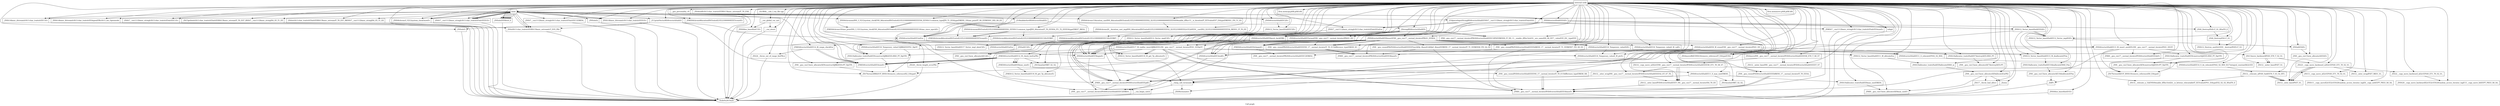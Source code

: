 digraph "Call graph" {
	label="Call graph";

	Node0x2610450 [shape=record,label="{external node}"];
	Node0x2610450 -> Node0x2611630;
	Node0x2610450 -> Node0x26142f0;
	Node0x2610450 -> Node0x2612d60;
	Node0x2610450 -> Node0x2615db0;
	Node0x2610450 -> Node0x2616680;
	Node0x2610450 -> Node0x2628c50;
	Node0x2610450 -> Node0x2616f70;
	Node0x2610450 -> Node0x2617970;
	Node0x2610450 -> Node0x2622490;
	Node0x2610450 -> Node0x261d640;
	Node0x2610450 -> Node0x2620db0;
	Node0x2610450 -> Node0x261e450;
	Node0x2610450 -> Node0x261d820;
	Node0x2610450 -> Node0x2609cb0;
	Node0x2610450 -> Node0x2621710;
	Node0x2610450 -> Node0x2631490;
	Node0x2610450 -> Node0x2631bc0;
	Node0x2610450 -> Node0x2632ca0;
	Node0x2610450 -> Node0x26334a0;
	Node0x2610450 -> Node0x2632ee0;
	Node0x2610450 -> Node0x2635520;
	Node0x2610450 -> Node0x2635a80;
	Node0x2610450 -> Node0x2636310;
	Node0x2610450 -> Node0x2643600;
	Node0x2610450 -> Node0x2635cc0;
	Node0x2610450 -> Node0x2637820;
	Node0x2610450 -> Node0x2638580;
	Node0x2610450 -> Node0x2637ce0;
	Node0x2610450 -> Node0x2645bf0;
	Node0x2610450 -> Node0x26388c0;
	Node0x2610450 -> Node0x263eac0;
	Node0x2610450 -> Node0x2639970;
	Node0x2610450 -> Node0x263b600;
	Node0x2610450 -> Node0x263dcc0;
	Node0x2610450 -> Node0x263ebc0;
	Node0x2610450 -> Node0x263fb40;
	Node0x2610450 -> Node0x263feb0;
	Node0x2610450 -> Node0x2641950;
	Node0x2610450 -> Node0x2641fc0;
	Node0x2610450 -> Node0x2647700;
	Node0x2610450 -> Node0x26514d0;
	Node0x2610450 -> Node0x25e83f0;
	Node0x2610450 -> Node0x260c870;
	Node0x2610450 -> Node0x25e8420;
	Node0x2610450 -> Node0x2651200;
	Node0x2610450 -> Node0x25eb550;
	Node0x2610450 -> Node0x2610dc0;
	Node0x2610450 -> Node0x260f810;
	Node0x2610450 -> Node0x260f840;
	Node0x2610450 -> Node0x26417b0;
	Node0x2610450 -> Node0x2618c40;
	Node0x2610450 -> Node0x2618a60;
	Node0x2610450 -> Node0x2619210;
	Node0x2610450 -> Node0x261a5d0;
	Node0x2610450 -> Node0x261a810;
	Node0x2610450 -> Node0x2610df0;
	Node0x2610450 -> Node0x2618c70;
	Node0x2610450 -> Node0x261b6f0;
	Node0x2610450 -> Node0x261b720;
	Node0x2610450 -> Node0x2629030;
	Node0x2610450 -> Node0x26298a0;
	Node0x2610450 -> Node0x263e9a0;
	Node0x2610450 -> Node0x26290a0;
	Node0x2610450 -> Node0x263a9c0;
	Node0x2610450 -> Node0x263a9f0;
	Node0x2610450 -> Node0x263c560;
	Node0x2610450 -> Node0x2652250;
	Node0x2610450 -> Node0x2650920;
	Node0x2610450 -> Node0x264f060;
	Node0x2610450 -> Node0x264f100;
	Node0x2610450 -> Node0x2651470;
	Node0x2610450 -> Node0x2612780;
	Node0x2610450 -> Node0x261b450;
	Node0x2610450 -> Node0x264f090;
	Node0x2610450 -> Node0x263c590;
	Node0x2610450 -> Node0x261b4f0;
	Node0x2610450 -> Node0x261d5d0;
	Node0x2610450 -> Node0x261d560;
	Node0x2610450 -> Node0x263cdd0;
	Node0x2610450 -> Node0x263dc20;
	Node0x2610450 -> Node0x2640ef0;
	Node0x2610450 -> Node0x2640ec0;
	Node0x2610450 -> Node0x2647550;
	Node0x2610450 -> Node0x26404f0;
	Node0x2610450 -> Node0x26475c0;
	Node0x2610450 -> Node0x2650580;
	Node0x2610450 -> Node0x26276f0;
	Node0x2610450 -> Node0x2621d10;
	Node0x2610450 -> Node0x2623290;
	Node0x2610450 -> Node0x2651120;
	Node0x2610450 -> Node0x2627300;
	Node0x2610450 -> Node0x2621f50;
	Node0x2610450 -> Node0x2626e60;
	Node0x2610450 -> Node0x25e8530;
	Node0x2610450 -> Node0x25e85e0;
	Node0x2610450 -> Node0x264ec00;
	Node0x2610450 -> Node0x2651030;
	Node0x2610450 -> Node0x2651000;
	Node0x2610450 -> Node0x264f6c0;
	Node0x2610450 -> Node0x26132c0;
	Node0x2610450 -> Node0x2613290;
	Node0x2610450 -> Node0x262a730;
	Node0x2610450 -> Node0x25e8250;
	Node0x2610450 -> Node0x264ec70;
	Node0x2610450 -> Node0x2650f60;
	Node0x2610450 -> Node0x262af30;
	Node0x2610450 -> Node0x262a4e0;
	Node0x2610450 -> Node0x262b9e0;
	Node0x2610450 -> Node0x262ecc0;
	Node0x2610450 -> Node0x2633cd0;
	Node0x2610450 -> Node0x262d280;
	Node0x2610450 -> Node0x262fdf0;
	Node0x2610450 -> Node0x2650480;
	Node0x2610450 -> Node0x25f6db0;
	Node0x2610450 -> Node0x26504b0;
	Node0x2610450 -> Node0x25ba2d0;
	Node0x2610450 -> Node0x2652f20;
	Node0x2610450 -> Node0x25ba300;
	Node0x2610450 -> Node0x25ed730;
	Node0x2610450 -> Node0x2652f80;
	Node0x2610450 -> Node0x2652920;
	Node0x2610450 -> Node0x25ed820;
	Node0x2610450 -> Node0x2652aa0;
	Node0x2610450 -> Node0x2650d50;
	Node0x2610450 -> Node0x2643140;
	Node0x2610450 -> Node0x2652b40;
	Node0x2610450 -> Node0x264cf00;
	Node0x2610450 -> Node0x264cf70;
	Node0x2610450 -> Node0x264d050;
	Node0x2610450 -> Node0x264d0f0;
	Node0x2610450 -> Node0x264d150;
	Node0x264d150 [shape=record,label="{_GLOBAL__sub_I_toy_file.cpp}"];
	Node0x264d150 -> Node0x2611070;
	Node0x2611070 [shape=record,label="{__cxx_global_var_init}"];
	Node0x2611070 -> Node0x2611630;
	Node0x2611070 -> Node0x2612d60;
	Node0x2611630 [shape=record,label="{_ZNSt8ios_base4InitC1Ev}"];
	Node0x2611630 -> Node0x2610a20;
	Node0x26142f0 [shape=record,label="{_ZNSt8ios_base4InitD1Ev}"];
	Node0x26142f0 -> Node0x2610a20;
	Node0x2612d60 [shape=record,label="{__cxa_atexit}"];
	Node0x2612d60 -> Node0x2610a20;
	Node0x2615db0 [shape=record,label="{_Z16parseInputStringRSt6vectorIiSaIiEENSt7__cxx1112basic_stringIcSt11char_traitsIcESaIcEEE}"];
	Node0x2615db0 -> Node0x2616680;
	Node0x2615db0 -> Node0x2616f70;
	Node0x2615db0 -> Node0x2628c50;
	Node0x2615db0 -> Node0x2616f70;
	Node0x2615db0 -> Node0x2617970;
	Node0x2615db0 -> Node0x2617970;
	Node0x2628c50 [shape=record,label="{isdigit}"];
	Node0x2628c50 -> Node0x2610a20;
	Node0x2616680 [shape=record,label="{_ZNKSt7__cxx1112basic_stringIcSt11char_traitsIcESaIcEE4sizeEv}"];
	Node0x2616680 -> Node0x2610a20;
	Node0x2616f70 [shape=record,label="{_ZNSt7__cxx1112basic_stringIcSt11char_traitsIcESaIcEEixEm}"];
	Node0x2616f70 -> Node0x2610a20;
	Node0x2617970 [shape=record,label="{_ZNSt6vectorIiSaIiEE9push_backERKi}"];
	Node0x2617970 -> Node0x2618a60;
	Node0x2617970 -> Node0x261a5d0;
	Node0x2617970 -> Node0x2619210;
	Node0x2638580 [shape=record,label="{_ZStlsIcSt11char_traitsIcESaIcEERSt13basic_ostreamIT_T0_ES7_RKNSt7__cxx1112basic_stringIS4_S5_T1_EE}"];
	Node0x2638580 -> Node0x2610a20;
	Node0x26388c0 [shape=record,label="{_ZNSt6vectorIiSaIiEEC2Ev}"];
	Node0x26388c0 -> Node0x2647700;
	Node0x263eac0 [shape=record,label="{_ZNSt6chrono3_V212system_clock3nowEv}"];
	Node0x263eac0 -> Node0x2610a20;
	Node0x2618a60 [shape=record,label="{_ZNSt16allocator_traitsISaIiEE9constructIiJRKiEEEvRS0_PT_DpOT0_}"];
	Node0x2618a60 -> Node0x2610df0;
	Node0x2618a60 -> Node0x261a810;
	Node0x261a5d0 [shape=record,label="{_ZNSt6vectorIiSaIiEE3endEv}"];
	Node0x261a5d0 -> Node0x26276f0;
	Node0x2619210 [shape=record,label="{_ZNSt6vectorIiSaIiEE17_M_realloc_insertIJRKiEEEvN9__gnu_cxx17__normal_iteratorIPiS1_EEDpOT_}"];
	Node0x2619210 -> Node0x2618c70;
	Node0x2619210 -> Node0x261e450;
	Node0x2619210 -> Node0x261b6f0;
	Node0x2619210 -> Node0x261b720;
	Node0x2619210 -> Node0x2610df0;
	Node0x2619210 -> Node0x2618a60;
	Node0x2619210 -> Node0x26298a0;
	Node0x2619210 -> Node0x263e9a0;
	Node0x2619210 -> Node0x2629030;
	Node0x2619210 -> Node0x26298a0;
	Node0x2619210 -> Node0x263e9a0;
	Node0x2619210 -> Node0x2629030;
	Node0x2619210 -> Node0x26290a0;
	Node0x2622490 [shape=record,label="{_Z4swapRSt6vectorIiSaIiEEi}"];
	Node0x2622490 -> Node0x261d640;
	Node0x2622490 -> Node0x261e450;
	Node0x2622490 -> Node0x261d820;
	Node0x2622490 -> Node0x261d820;
	Node0x2622490 -> Node0x2609cb0;
	Node0x2622490 -> Node0x2620db0;
	Node0x2622490 -> Node0x261e450;
	Node0x2622490 -> Node0x261d820;
	Node0x2622490 -> Node0x2609cb0;
	Node0x2622490 -> Node0x2621710;
	Node0x261d640 [shape=record,label="{_ZNSt6vectorIiSaIiEE2atEm}"];
	Node0x261d640 -> Node0x2621d10;
	Node0x261d640 -> Node0x2623290;
	Node0x261e450 [shape=record,label="{_ZNSt6vectorIiSaIiEE5beginEv}"];
	Node0x261e450 -> Node0x26276f0;
	Node0x261d820 [shape=record,label="{_ZNK9__gnu_cxx17__normal_iteratorIPiSt6vectorIiSaIiEEEplEl}"];
	Node0x261d820 -> Node0x26276f0;
	Node0x2609cb0 [shape=record,label="{_ZN9__gnu_cxx17__normal_iteratorIPKiSt6vectorIiSaIiEEEC2IPiEERKNS0_IT_NS_11__enable_ifIXsr3std10__are_sameIS9_S8_EE7__valueES5_E6__typeEEE}"];
	Node0x2609cb0 -> Node0x26298a0;
	Node0x2620db0 [shape=record,label="{_ZNSt6vectorIiSaIiEE5eraseEN9__gnu_cxx17__normal_iteratorIPKiS1_EE}"];
	Node0x2620db0 -> Node0x261e450;
	Node0x2620db0 -> Node0x2626e60;
	Node0x2620db0 -> Node0x2621f50;
	Node0x2620db0 -> Node0x261d820;
	Node0x2620db0 -> Node0x2627300;
	Node0x2621710 [shape=record,label="{_ZNSt6vectorIiSaIiEE6insertEN9__gnu_cxx17__normal_iteratorIPKiS1_EERS4_}"];
	Node0x2621710 -> Node0x261e450;
	Node0x2621710 -> Node0x262af30;
	Node0x2621710 -> Node0x261a5d0;
	Node0x2621710 -> Node0x262a4e0;
	Node0x2621710 -> Node0x2618a60;
	Node0x2621710 -> Node0x261e450;
	Node0x2621710 -> Node0x2626e60;
	Node0x2621710 -> Node0x2621f50;
	Node0x2621710 -> Node0x261d820;
	Node0x2621710 -> Node0x262b9e0;
	Node0x2621710 -> Node0x262d280;
	Node0x2621710 -> Node0x2633cd0;
	Node0x2621710 -> Node0x262ecc0;
	Node0x2621710 -> Node0x262fdf0;
	Node0x2621710 -> Node0x262fdf0;
	Node0x2621710 -> Node0x261e450;
	Node0x2621710 -> Node0x2626e60;
	Node0x2621710 -> Node0x2621f50;
	Node0x2621710 -> Node0x261d820;
	Node0x2621710 -> Node0x2619210;
	Node0x2621710 -> Node0x26276f0;
	Node0x2621d10 [shape=record,label="{_ZNKSt6vectorIiSaIiEE14_M_range_checkEm}"];
	Node0x2621d10 -> Node0x2632ca0;
	Node0x2621d10 -> Node0x2632ca0;
	Node0x2621d10 -> Node0x2651120;
	Node0x2623290 [shape=record,label="{_ZNSt6vectorIiSaIiEEixEm}"];
	Node0x2627300 [shape=record,label="{_ZNSt6vectorIiSaIiEE8_M_eraseEN9__gnu_cxx17__normal_iteratorIPiS1_EE}"];
	Node0x2627300 -> Node0x261d820;
	Node0x2627300 -> Node0x261a5d0;
	Node0x2627300 -> Node0x25e8530;
	Node0x2627300 -> Node0x261d820;
	Node0x2627300 -> Node0x261a5d0;
	Node0x2627300 -> Node0x25e85e0;
	Node0x2627300 -> Node0x264ec00;
	Node0x2626e60 [shape=record,label="{_ZNKSt6vectorIiSaIiEE6cbeginEv}"];
	Node0x2626e60 -> Node0x2650f60;
	Node0x2621f50 [shape=record,label="{_ZN9__gnu_cxxmiIPKiSt6vectorIiSaIiEEEENS_17__normal_iteratorIT_T0_E15difference_typeERKS9_SC_}"];
	Node0x2621f50 -> Node0x264ec70;
	Node0x2621f50 -> Node0x264ec70;
	Node0x26298a0 [shape=record,label="{_ZNK9__gnu_cxx17__normal_iteratorIPiSt6vectorIiSaIiEEE4baseEv}"];
	Node0x26276f0 [shape=record,label="{_ZN9__gnu_cxx17__normal_iteratorIPiSt6vectorIiSaIiEEEC2ERKS1_}"];
	Node0x2643600 [shape=record,label="{__gxx_personality_v0}"];
	Node0x2643600 -> Node0x2610a20;
	Node0x262af30 [shape=record,label="{_ZN9__gnu_cxxmiIPKiPiSt6vectorIiSaIiEEEEDTmicldtfp_4baseEcldtfp0_4baseEERKNS_17__normal_iteratorIT_T1_EERKNS8_IT0_SA_EE}"];
	Node0x262af30 -> Node0x264ec70;
	Node0x262af30 -> Node0x26298a0;
	Node0x262a4e0 [shape=record,label="{_ZN9__gnu_cxxeqIPKiPiSt6vectorIiSaIiEEEEbRKNS_17__normal_iteratorIT_T1_EERKNS7_IT0_S9_EE}"];
	Node0x262a4e0 -> Node0x264ec70;
	Node0x262a4e0 -> Node0x26298a0;
	Node0x262b9e0 [shape=record,label="{_ZNSt6vectorIiSaIiEE16_Temporary_valueC2IJRKiEEEPS1_DpOT_}"];
	Node0x262b9e0 -> Node0x2650480;
	Node0x262b9e0 -> Node0x2610df0;
	Node0x262b9e0 -> Node0x2618a60;
	Node0x2610dc0 [shape=record,label="{llvm.memcpy.p0i8.p0i8.i64}"];
	Node0x262d280 [shape=record,label="{_ZNSt6vectorIiSaIiEE16_Temporary_value6_M_valEv}"];
	Node0x262d280 -> Node0x2650480;
	Node0x2633cd0 [shape=record,label="{_ZSt4moveIRiEONSt16remove_referenceIT_E4typeEOS2_}"];
	Node0x262ecc0 [shape=record,label="{_ZNSt6vectorIiSaIiEE13_M_insert_auxIiEEvN9__gnu_cxx17__normal_iteratorIPiS1_EEOT_}"];
	Node0x262ecc0 -> Node0x2633cd0;
	Node0x262ecc0 -> Node0x25f6db0;
	Node0x262ecc0 -> Node0x26298a0;
	Node0x262ecc0 -> Node0x26504b0;
	Node0x262ecc0 -> Node0x25ba2d0;
	Node0x262ecc0 -> Node0x2652f20;
	Node0x262fdf0 [shape=record,label="{_ZNSt6vectorIiSaIiEE16_Temporary_valueD2Ev}"];
	Node0x262fdf0 -> Node0x2650480;
	Node0x262fdf0 -> Node0x264ec00;
	Node0x262fdf0 -> Node0x2651470;
	Node0x2631490 [shape=record,label="{_Z10bubbleSortRSt6vectorIiSaIiEEi}"];
	Node0x2631490 -> Node0x261d640;
	Node0x2631490 -> Node0x261d640;
	Node0x2631490 -> Node0x2622490;
	Node0x2631bc0 [shape=record,label="{_Z11printVectorRSt6vectorIiSaIiEE}"];
	Node0x2631bc0 -> Node0x2632ca0;
	Node0x2631bc0 -> Node0x261d640;
	Node0x2631bc0 -> Node0x2632ee0;
	Node0x2631bc0 -> Node0x26334a0;
	Node0x2632ca0 [shape=record,label="{_ZNKSt6vectorIiSaIiEE4sizeEv}"];
	Node0x26334a0 [shape=record,label="{_ZStlsISt11char_traitsIcEERSt13basic_ostreamIcT_ES5_PKc}"];
	Node0x26334a0 -> Node0x2610a20;
	Node0x2632ee0 [shape=record,label="{_ZNSolsEi}"];
	Node0x2632ee0 -> Node0x2610a20;
	Node0x2635520 [shape=record,label="{main}"];
	Node0x2635520 -> Node0x2635a80;
	Node0x2635520 -> Node0x2636310;
	Node0x2635520 -> Node0x2635cc0;
	Node0x2635520 -> Node0x2637820;
	Node0x2635520 -> Node0x26334a0;
	Node0x2635520 -> Node0x2637ce0;
	Node0x2635520 -> Node0x2638580;
	Node0x2635520 -> Node0x2637ce0;
	Node0x2635520 -> Node0x26388c0;
	Node0x2635520 -> Node0x263eac0;
	Node0x2635520 -> Node0x2639970;
	Node0x2635520 -> Node0x2615db0;
	Node0x2635520 -> Node0x263b600;
	Node0x2635520 -> Node0x2632ca0;
	Node0x2635520 -> Node0x2631490;
	Node0x2635520 -> Node0x263eac0;
	Node0x2635520 -> Node0x263dcc0;
	Node0x2635520 -> Node0x2637ce0;
	Node0x2635520 -> Node0x26334a0;
	Node0x2635520 -> Node0x2637ce0;
	Node0x2635520 -> Node0x2631bc0;
	Node0x2635520 -> Node0x263ebc0;
	Node0x2635520 -> Node0x263fb40;
	Node0x2635520 -> Node0x2637ce0;
	Node0x2635520 -> Node0x2637ce0;
	Node0x2635520 -> Node0x26334a0;
	Node0x2635520 -> Node0x263feb0;
	Node0x2635520 -> Node0x2637ce0;
	Node0x2635520 -> Node0x2641950;
	Node0x2635520 -> Node0x263b600;
	Node0x2635520 -> Node0x263b600;
	Node0x2635520 -> Node0x2641950;
	Node0x2635520 -> Node0x263b600;
	Node0x2635520 -> Node0x2641fc0;
	Node0x2635520 -> Node0x2641fc0;
	Node0x2635a80 [shape=record,label="{_ZNSt14basic_ifstreamIcSt11char_traitsIcEEC1Ev}"];
	Node0x2635a80 -> Node0x2610a20;
	Node0x2636310 [shape=record,label="{_ZNSt14basic_ifstreamIcSt11char_traitsIcEE4openEPKcSt13_Ios_Openmode}"];
	Node0x2636310 -> Node0x2610a20;
	Node0x2635cc0 [shape=record,label="{_ZNSt7__cxx1112basic_stringIcSt11char_traitsIcESaIcEEC1Ev}"];
	Node0x2635cc0 -> Node0x2610a20;
	Node0x2637820 [shape=record,label="{_ZSt7getlineIcSt11char_traitsIcESaIcEERSt13basic_istreamIT_T0_ES7_RNSt7__cxx1112basic_stringIS4_S5_T1_EE}"];
	Node0x2637820 -> Node0x2610a20;
	Node0x2645bf0 [shape=record,label="{_ZSt4endlIcSt11char_traitsIcEERSt13basic_ostreamIT_T0_ES6_}"];
	Node0x2645bf0 -> Node0x2610a20;
	Node0x2637ce0 [shape=record,label="{_ZNSolsEPFRSoS_E}"];
	Node0x2637ce0 -> Node0x2610a20;
	Node0x2639970 [shape=record,label="{_ZNSt7__cxx1112basic_stringIcSt11char_traitsIcESaIcEEC1ERKS4_}"];
	Node0x2639970 -> Node0x2610a20;
	Node0x263b600 [shape=record,label="{_ZNSt7__cxx1112basic_stringIcSt11char_traitsIcESaIcEED1Ev}"];
	Node0x263b600 -> Node0x2610a20;
	Node0x263dcc0 [shape=record,label="{_ZNSt6chronomiINS_3_V212system_clockENS_8durationIlSt5ratioILl1ELl1000000000EEEES6_EENSt11common_typeIJT0_T1_EE4typeERKNS_10time_pointIT_S8_EERKNSC_ISD_S9_EE}"];
	Node0x263dcc0 -> Node0x25eb550;
	Node0x263dcc0 -> Node0x25eb550;
	Node0x263dcc0 -> Node0x2651200;
	Node0x263ebc0 [shape=record,label="{_ZNSt6chrono13duration_castINS_8durationIlSt5ratioILl1ELl1000000EEEElS2_ILl1ELl1000000000EEEENSt9enable_ifIXsr13__is_durationIT_EE5valueES7_E4typeERKNS1_IT0_T1_EE}"];
	Node0x263ebc0 -> Node0x26417b0;
	Node0x263fb40 [shape=record,label="{_ZNKSt6chrono8durationIlSt5ratioILl1ELl1000000EEE5countEv}"];
	Node0x263feb0 [shape=record,label="{_ZNSolsEx}"];
	Node0x263feb0 -> Node0x2610a20;
	Node0x2641950 [shape=record,label="{_ZNSt6vectorIiSaIiEED2Ev}"];
	Node0x2641950 -> Node0x263e9a0;
	Node0x2641950 -> Node0x2650d50;
	Node0x2641950 -> Node0x2643140;
	Node0x2641950 -> Node0x2643140;
	Node0x2641950 -> Node0x2651470;
	Node0x2641fc0 [shape=record,label="{_ZNSt14basic_ifstreamIcSt11char_traitsIcEED1Ev}"];
	Node0x2641fc0 -> Node0x2610a20;
	Node0x2647700 [shape=record,label="{_ZNSt12_Vector_baseIiSaIiEEC2Ev}"];
	Node0x2647700 -> Node0x26514d0;
	Node0x26417b0 [shape=record,label="{_ZNSt6chrono20__duration_cast_implINS_8durationIlSt5ratioILl1ELl1000000EEEES2_ILl1ELl1000EElLb1ELb0EE6__castIlS2_ILl1ELl1000000000EEEES4_RKNS1_IT_T0_EE}"];
	Node0x26417b0 -> Node0x260f810;
	Node0x26417b0 -> Node0x2618c40;
	Node0x25eb550 [shape=record,label="{_ZNKSt6chrono10time_pointINS_3_V212system_clockENS_8durationIlSt5ratioILl1ELl1000000000EEEEE16time_since_epochEv}"];
	Node0x2651200 [shape=record,label="{_ZNSt6chronomiIlSt5ratioILl1ELl1000000000EElS2_EENSt11common_typeIJNS_8durationIT_T0_EENS4_IT1_T2_EEEE4typeERKS7_RKSA_}"];
	Node0x2651200 -> Node0x260f810;
	Node0x2651200 -> Node0x260f810;
	Node0x2651200 -> Node0x260f840;
	Node0x263e9a0 [shape=record,label="{_ZNSt12_Vector_baseIiSaIiEE19_M_get_Tp_allocatorEv}"];
	Node0x2650d50 [shape=record,label="{_ZSt8_DestroyIPiiEvT_S1_RSaIT0_E}"];
	Node0x2650d50 -> Node0x2652b40;
	Node0x2643140 [shape=record,label="{_ZNSt12_Vector_baseIiSaIiEED2Ev}"];
	Node0x2643140 -> Node0x26290a0;
	Node0x2643140 -> Node0x264cf70;
	Node0x2643140 -> Node0x264cf70;
	Node0x2643140 -> Node0x2651470;
	Node0x2651470 [shape=record,label="{__clang_call_terminate}"];
	Node0x2651470 -> Node0x2612780;
	Node0x2651470 -> Node0x261b450;
	Node0x26514d0 [shape=record,label="{_ZNSt12_Vector_baseIiSaIiEE12_Vector_implC2Ev}"];
	Node0x26514d0 -> Node0x25e83f0;
	Node0x26514d0 -> Node0x260c870;
	Node0x25e83f0 [shape=record,label="{_ZNSaIiEC2Ev}"];
	Node0x25e83f0 -> Node0x25e8420;
	Node0x260c870 [shape=record,label="{_ZNSt12_Vector_baseIiSaIiEE17_Vector_impl_dataC2Ev}"];
	Node0x25e8420 [shape=record,label="{_ZN9__gnu_cxx13new_allocatorIiEC2Ev}"];
	Node0x260f840 [shape=record,label="{_ZNSt6chrono8durationIlSt5ratioILl1ELl1000000000EEEC2IlvEERKT_}"];
	Node0x260f810 [shape=record,label="{_ZNKSt6chrono8durationIlSt5ratioILl1ELl1000000000EEE5countEv}"];
	Node0x2618c40 [shape=record,label="{_ZNSt6chrono8durationIlSt5ratioILl1ELl1000000EEEC2IlvEERKT_}"];
	Node0x261b6f0 [shape=record,label="{_ZN9__gnu_cxxmiIPiSt6vectorIiSaIiEEEENS_17__normal_iteratorIT_T0_E15difference_typeERKS8_SB_}"];
	Node0x261b6f0 -> Node0x26298a0;
	Node0x261b6f0 -> Node0x26298a0;
	Node0x2610df0 [shape=record,label="{_ZSt7forwardIRKiEOT_RNSt16remove_referenceIS2_E4typeE}"];
	Node0x261a810 [shape=record,label="{_ZN9__gnu_cxx13new_allocatorIiE9constructIiJRKiEEEvPT_DpOT0_}"];
	Node0x261a810 -> Node0x2610df0;
	Node0x2618c70 [shape=record,label="{_ZNKSt6vectorIiSaIiEE12_M_check_lenEmPKc}"];
	Node0x2618c70 -> Node0x263a9c0;
	Node0x2618c70 -> Node0x2632ca0;
	Node0x2618c70 -> Node0x263a9f0;
	Node0x2618c70 -> Node0x2632ca0;
	Node0x2618c70 -> Node0x2632ca0;
	Node0x2618c70 -> Node0x263c560;
	Node0x2618c70 -> Node0x2632ca0;
	Node0x2618c70 -> Node0x263a9c0;
	Node0x2618c70 -> Node0x263a9c0;
	Node0x261b720 [shape=record,label="{_ZNSt12_Vector_baseIiSaIiEE11_M_allocateEm}"];
	Node0x261b720 -> Node0x263c590;
	Node0x2629030 [shape=record,label="{_ZNSt6vectorIiSaIiEE11_S_relocateEPiS2_S2_RS0_}"];
	Node0x2629030 -> Node0x263cdd0;
	Node0x26290a0 [shape=record,label="{_ZNSt12_Vector_baseIiSaIiEE13_M_deallocateEPim}"];
	Node0x26290a0 -> Node0x26404f0;
	Node0x263a9f0 [shape=record,label="{_ZSt20__throw_length_errorPKc}"];
	Node0x263a9f0 -> Node0x2610a20;
	Node0x263a9c0 [shape=record,label="{_ZNKSt6vectorIiSaIiEE8max_sizeEv}"];
	Node0x263a9c0 -> Node0x2650920;
	Node0x263a9c0 -> Node0x2652250;
	Node0x263c560 [shape=record,label="{_ZSt3maxImERKT_S2_S2_}"];
	Node0x2650920 [shape=record,label="{_ZNKSt12_Vector_baseIiSaIiEE19_M_get_Tp_allocatorEv}"];
	Node0x263c590 [shape=record,label="{_ZNSt16allocator_traitsISaIiEE8allocateERS0_m}"];
	Node0x263c590 -> Node0x261b4f0;
	Node0x263cdd0 [shape=record,label="{_ZNSt6vectorIiSaIiEE14_S_do_relocateEPiS2_S2_RS0_St17integral_constantIbLb1EE}"];
	Node0x263cdd0 -> Node0x263dc20;
	Node0x26404f0 [shape=record,label="{_ZNSt16allocator_traitsISaIiEE10deallocateERS0_Pim}"];
	Node0x26404f0 -> Node0x26475c0;
	Node0x2652250 [shape=record,label="{_ZNSt6vectorIiSaIiEE11_S_max_sizeERKS0_}"];
	Node0x2652250 -> Node0x264f060;
	Node0x2652250 -> Node0x264f100;
	Node0x2652250 -> Node0x2651470;
	Node0x264f060 [shape=record,label="{_ZNSt16allocator_traitsISaIiEE8max_sizeERKS0_}"];
	Node0x264f060 -> Node0x264f090;
	Node0x264f100 [shape=record,label="{_ZSt3minImERKT_S2_S2_}"];
	Node0x264f090 [shape=record,label="{_ZNK9__gnu_cxx13new_allocatorIiE8max_sizeEv}"];
	Node0x2612780 [shape=record,label="{__cxa_begin_catch}"];
	Node0x2612780 -> Node0x2610a20;
	Node0x261b450 [shape=record,label="{_ZSt9terminatev}"];
	Node0x261b450 -> Node0x2610a20;
	Node0x261b4f0 [shape=record,label="{_ZN9__gnu_cxx13new_allocatorIiE8allocateEmPKv}"];
	Node0x261b4f0 -> Node0x264f090;
	Node0x261b4f0 -> Node0x261d5d0;
	Node0x261b4f0 -> Node0x261d560;
	Node0x261d5d0 [shape=record,label="{_ZSt17__throw_bad_allocv}"];
	Node0x261d5d0 -> Node0x2610a20;
	Node0x261d560 [shape=record,label="{_Znwm}"];
	Node0x261d560 -> Node0x2610a20;
	Node0x263dc20 [shape=record,label="{_ZSt12__relocate_aIPiS0_SaIiEET0_T_S3_S2_RT1_}"];
	Node0x263dc20 -> Node0x2640ec0;
	Node0x263dc20 -> Node0x2640ec0;
	Node0x263dc20 -> Node0x2640ec0;
	Node0x263dc20 -> Node0x2640ef0;
	Node0x2640ec0 [shape=record,label="{_ZSt12__niter_baseIPiET_S1_}"];
	Node0x2640ef0 [shape=record,label="{_ZSt14__relocate_a_1IiiENSt9enable_ifIXsr3std24__is_bitwise_relocatableIT_EE5valueEPS1_E4typeES2_S2_S2_RSaIT0_E}"];
	Node0x2647550 [shape=record,label="{llvm.memmove.p0i8.p0i8.i64}"];
	Node0x25e8530 [shape=record,label="{_ZN9__gnu_cxxneIPiSt6vectorIiSaIiEEEEbRKNS_17__normal_iteratorIT_T0_EESA_}"];
	Node0x25e8530 -> Node0x26298a0;
	Node0x25e8530 -> Node0x26298a0;
	Node0x26475c0 [shape=record,label="{_ZN9__gnu_cxx13new_allocatorIiE10deallocateEPim}"];
	Node0x26475c0 -> Node0x2650580;
	Node0x2650580 [shape=record,label="{_ZdlPv}"];
	Node0x2650580 -> Node0x2610a20;
	Node0x2651120 [shape=record,label="{_ZSt24__throw_out_of_range_fmtPKcz}"];
	Node0x2651120 -> Node0x2610a20;
	Node0x25e85e0 [shape=record,label="{_ZSt4moveIN9__gnu_cxx17__normal_iteratorIPiSt6vectorIiSaIiEEEES6_ET0_T_S8_S7_}"];
	Node0x25e85e0 -> Node0x2651000;
	Node0x25e85e0 -> Node0x2651000;
	Node0x25e85e0 -> Node0x2651030;
	Node0x264ec00 [shape=record,label="{_ZNSt16allocator_traitsISaIiEE7destroyIiEEvRS0_PT_}"];
	Node0x264ec00 -> Node0x25e8250;
	Node0x264ec70 [shape=record,label="{_ZNK9__gnu_cxx17__normal_iteratorIPKiSt6vectorIiSaIiEEE4baseEv}"];
	Node0x2651000 [shape=record,label="{_ZSt12__miter_baseIN9__gnu_cxx17__normal_iteratorIPiSt6vectorIiSaIiEEEEET_S7_}"];
	Node0x2650f60 [shape=record,label="{_ZN9__gnu_cxx17__normal_iteratorIPKiSt6vectorIiSaIiEEEC2ERKS2_}"];
	Node0x2651030 [shape=record,label="{_ZSt14__copy_move_a2ILb1EN9__gnu_cxx17__normal_iteratorIPiSt6vectorIiSaIiEEEES6_ET1_T0_S8_S7_}"];
	Node0x2651030 -> Node0x2613290;
	Node0x2651030 -> Node0x2613290;
	Node0x2651030 -> Node0x2613290;
	Node0x2651030 -> Node0x26132c0;
	Node0x2651030 -> Node0x264f6c0;
	Node0x25e8250 [shape=record,label="{_ZN9__gnu_cxx13new_allocatorIiE7destroyIiEEvPT_}"];
	Node0x2613290 [shape=record,label="{_ZSt12__niter_baseIPiSt6vectorIiSaIiEEET_N9__gnu_cxx17__normal_iteratorIS4_T0_EE}"];
	Node0x2613290 -> Node0x26298a0;
	Node0x26132c0 [shape=record,label="{_ZSt13__copy_move_aILb1EPiS0_ET1_T0_S2_S1_}"];
	Node0x26132c0 -> Node0x262a730;
	Node0x264f6c0 [shape=record,label="{_ZSt12__niter_wrapIN9__gnu_cxx17__normal_iteratorIPiSt6vectorIiSaIiEEEES2_ET_S7_T0_}"];
	Node0x264f6c0 -> Node0x2613290;
	Node0x264f6c0 -> Node0x261d820;
	Node0x25f6db0 [shape=record,label="{_ZNSt16allocator_traitsISaIiEE9constructIiJiEEEvRS0_PT_DpOT0_}"];
	Node0x25f6db0 -> Node0x25ba2d0;
	Node0x25f6db0 -> Node0x25ba300;
	Node0x262a730 [shape=record,label="{_ZNSt11__copy_moveILb1ELb1ESt26random_access_iterator_tagE8__copy_mIiEEPT_PKS3_S6_S4_}"];
	Node0x2650480 [shape=record,label="{_ZNSt6vectorIiSaIiEE16_Temporary_value6_M_ptrEv}"];
	Node0x26504b0 [shape=record,label="{_ZSt13move_backwardIPiS0_ET0_T_S2_S1_}"];
	Node0x26504b0 -> Node0x2652f80;
	Node0x26504b0 -> Node0x2652f80;
	Node0x26504b0 -> Node0x25ed730;
	Node0x25ba2d0 [shape=record,label="{_ZSt7forwardIiEOT_RNSt16remove_referenceIS0_E4typeE}"];
	Node0x2652f20 [shape=record,label="{_ZNK9__gnu_cxx17__normal_iteratorIPiSt6vectorIiSaIiEEEdeEv}"];
	Node0x2652f80 [shape=record,label="{_ZSt12__miter_baseIPiET_S1_}"];
	Node0x25ba300 [shape=record,label="{_ZN9__gnu_cxx13new_allocatorIiE9constructIiJiEEEvPT_DpOT0_}"];
	Node0x25ba300 -> Node0x25ba2d0;
	Node0x264cf70 [shape=record,label="{_ZNSt12_Vector_baseIiSaIiEE12_Vector_implD2Ev}"];
	Node0x264cf70 -> Node0x264d050;
	Node0x25ed730 [shape=record,label="{_ZSt23__copy_move_backward_a2ILb1EPiS0_ET1_T0_S2_S1_}"];
	Node0x25ed730 -> Node0x2640ec0;
	Node0x25ed730 -> Node0x2640ec0;
	Node0x25ed730 -> Node0x2640ec0;
	Node0x25ed730 -> Node0x25ed820;
	Node0x25ed730 -> Node0x2652920;
	Node0x25ed820 [shape=record,label="{_ZSt22__copy_move_backward_aILb1EPiS0_ET1_T0_S2_S1_}"];
	Node0x25ed820 -> Node0x2652aa0;
	Node0x2652920 [shape=record,label="{_ZSt12__niter_wrapIPiET_RKS1_S1_}"];
	Node0x2652aa0 [shape=record,label="{_ZNSt20__copy_move_backwardILb1ELb1ESt26random_access_iterator_tagE13__copy_move_bIiEEPT_PKS3_S6_S4_}"];
	Node0x2652b40 [shape=record,label="{_ZSt8_DestroyIPiEvT_S1_}"];
	Node0x2652b40 -> Node0x264cf00;
	Node0x264cf00 [shape=record,label="{_ZNSt12_Destroy_auxILb1EE9__destroyIPiEEvT_S3_}"];
	Node0x264d050 [shape=record,label="{_ZNSaIiED2Ev}"];
	Node0x264d050 -> Node0x264d0f0;
	Node0x264d0f0 [shape=record,label="{_ZN9__gnu_cxx13new_allocatorIiED2Ev}"];
}
